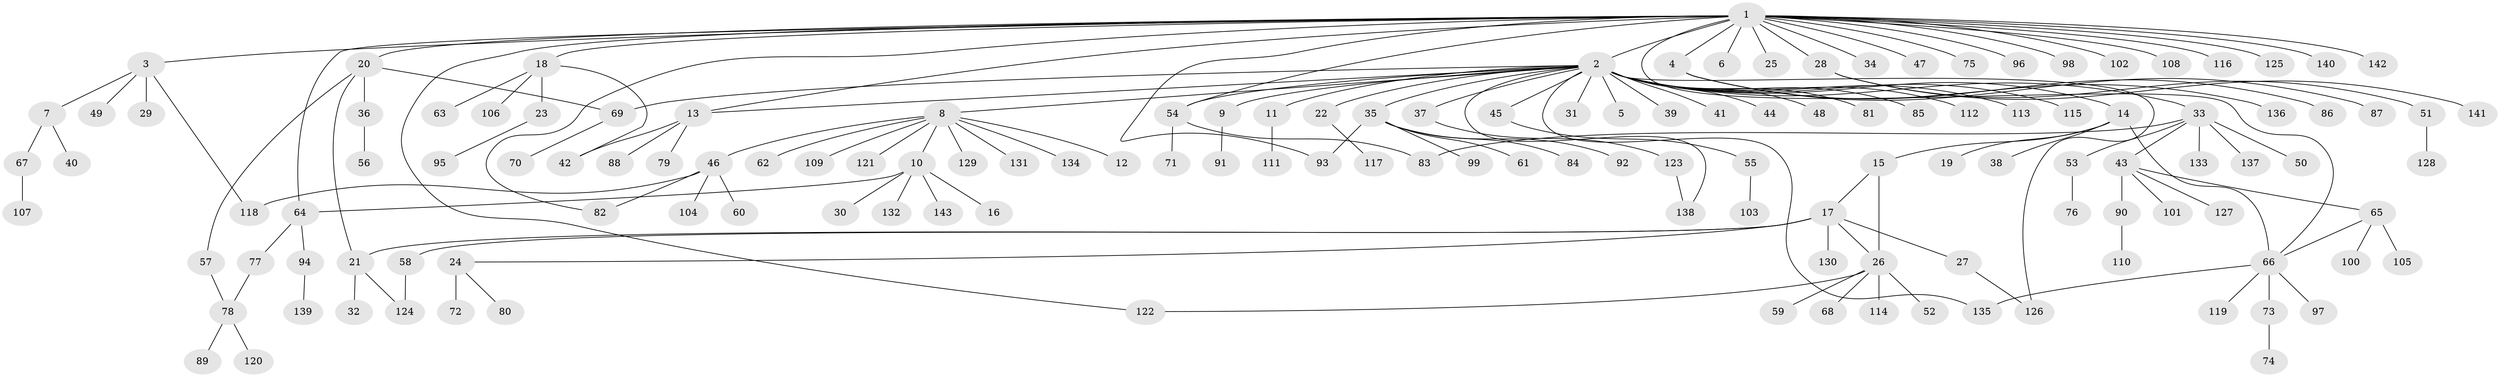 // coarse degree distribution, {24: 0.008771929824561403, 28: 0.008771929824561403, 4: 0.03508771929824561, 3: 0.03508771929824561, 1: 0.6578947368421053, 2: 0.15789473684210525, 9: 0.008771929824561403, 8: 0.008771929824561403, 6: 0.02631578947368421, 5: 0.02631578947368421, 7: 0.02631578947368421}
// Generated by graph-tools (version 1.1) at 2025/51/02/27/25 19:51:55]
// undirected, 143 vertices, 161 edges
graph export_dot {
graph [start="1"]
  node [color=gray90,style=filled];
  1;
  2;
  3;
  4;
  5;
  6;
  7;
  8;
  9;
  10;
  11;
  12;
  13;
  14;
  15;
  16;
  17;
  18;
  19;
  20;
  21;
  22;
  23;
  24;
  25;
  26;
  27;
  28;
  29;
  30;
  31;
  32;
  33;
  34;
  35;
  36;
  37;
  38;
  39;
  40;
  41;
  42;
  43;
  44;
  45;
  46;
  47;
  48;
  49;
  50;
  51;
  52;
  53;
  54;
  55;
  56;
  57;
  58;
  59;
  60;
  61;
  62;
  63;
  64;
  65;
  66;
  67;
  68;
  69;
  70;
  71;
  72;
  73;
  74;
  75;
  76;
  77;
  78;
  79;
  80;
  81;
  82;
  83;
  84;
  85;
  86;
  87;
  88;
  89;
  90;
  91;
  92;
  93;
  94;
  95;
  96;
  97;
  98;
  99;
  100;
  101;
  102;
  103;
  104;
  105;
  106;
  107;
  108;
  109;
  110;
  111;
  112;
  113;
  114;
  115;
  116;
  117;
  118;
  119;
  120;
  121;
  122;
  123;
  124;
  125;
  126;
  127;
  128;
  129;
  130;
  131;
  132;
  133;
  134;
  135;
  136;
  137;
  138;
  139;
  140;
  141;
  142;
  143;
  1 -- 2;
  1 -- 3;
  1 -- 4;
  1 -- 6;
  1 -- 13;
  1 -- 18;
  1 -- 20;
  1 -- 25;
  1 -- 28;
  1 -- 34;
  1 -- 47;
  1 -- 54;
  1 -- 64;
  1 -- 66;
  1 -- 75;
  1 -- 82;
  1 -- 93;
  1 -- 96;
  1 -- 98;
  1 -- 102;
  1 -- 108;
  1 -- 116;
  1 -- 122;
  1 -- 125;
  1 -- 140;
  1 -- 142;
  2 -- 5;
  2 -- 8;
  2 -- 9;
  2 -- 11;
  2 -- 13;
  2 -- 14;
  2 -- 22;
  2 -- 31;
  2 -- 33;
  2 -- 35;
  2 -- 37;
  2 -- 39;
  2 -- 41;
  2 -- 44;
  2 -- 45;
  2 -- 48;
  2 -- 54;
  2 -- 69;
  2 -- 81;
  2 -- 85;
  2 -- 112;
  2 -- 113;
  2 -- 115;
  2 -- 126;
  2 -- 135;
  2 -- 138;
  3 -- 7;
  3 -- 29;
  3 -- 49;
  3 -- 118;
  4 -- 86;
  4 -- 87;
  4 -- 136;
  7 -- 40;
  7 -- 67;
  8 -- 10;
  8 -- 12;
  8 -- 46;
  8 -- 62;
  8 -- 109;
  8 -- 121;
  8 -- 129;
  8 -- 131;
  8 -- 134;
  9 -- 91;
  10 -- 16;
  10 -- 30;
  10 -- 64;
  10 -- 132;
  10 -- 143;
  11 -- 111;
  13 -- 42;
  13 -- 79;
  13 -- 88;
  14 -- 15;
  14 -- 19;
  14 -- 38;
  14 -- 66;
  15 -- 17;
  15 -- 26;
  17 -- 21;
  17 -- 24;
  17 -- 26;
  17 -- 27;
  17 -- 58;
  17 -- 130;
  18 -- 23;
  18 -- 42;
  18 -- 63;
  18 -- 106;
  20 -- 21;
  20 -- 36;
  20 -- 57;
  20 -- 69;
  21 -- 32;
  21 -- 124;
  22 -- 117;
  23 -- 95;
  24 -- 72;
  24 -- 80;
  26 -- 52;
  26 -- 59;
  26 -- 68;
  26 -- 114;
  26 -- 122;
  27 -- 126;
  28 -- 51;
  28 -- 141;
  33 -- 43;
  33 -- 50;
  33 -- 53;
  33 -- 83;
  33 -- 133;
  33 -- 137;
  35 -- 61;
  35 -- 84;
  35 -- 92;
  35 -- 93;
  35 -- 99;
  36 -- 56;
  37 -- 123;
  43 -- 65;
  43 -- 90;
  43 -- 101;
  43 -- 127;
  45 -- 55;
  46 -- 60;
  46 -- 82;
  46 -- 104;
  46 -- 118;
  51 -- 128;
  53 -- 76;
  54 -- 71;
  54 -- 83;
  55 -- 103;
  57 -- 78;
  58 -- 124;
  64 -- 77;
  64 -- 94;
  65 -- 66;
  65 -- 100;
  65 -- 105;
  66 -- 73;
  66 -- 97;
  66 -- 119;
  66 -- 135;
  67 -- 107;
  69 -- 70;
  73 -- 74;
  77 -- 78;
  78 -- 89;
  78 -- 120;
  90 -- 110;
  94 -- 139;
  123 -- 138;
}
